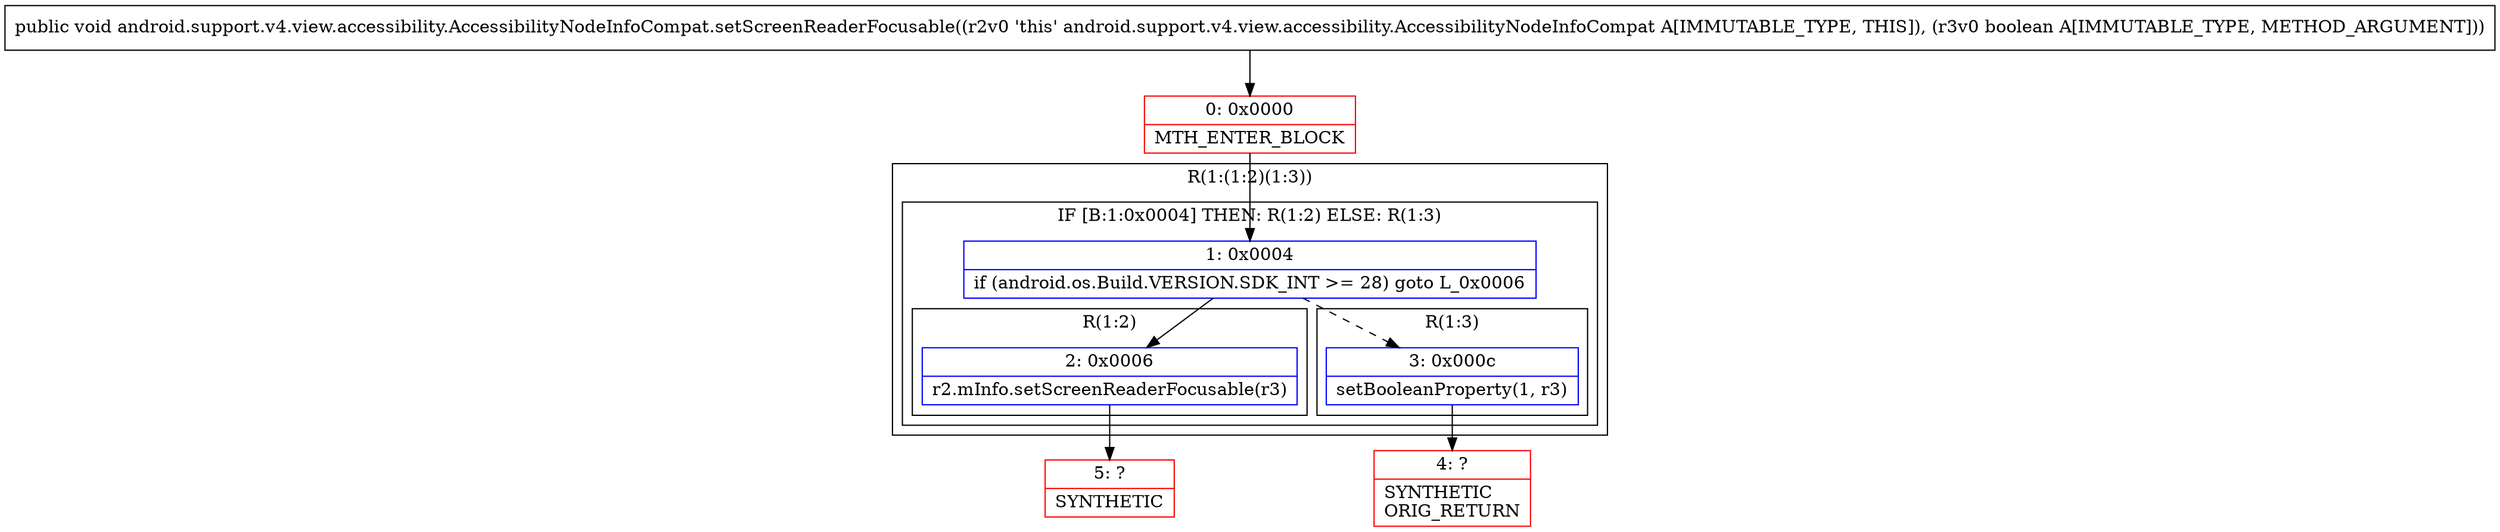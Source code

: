 digraph "CFG forandroid.support.v4.view.accessibility.AccessibilityNodeInfoCompat.setScreenReaderFocusable(Z)V" {
subgraph cluster_Region_1951116185 {
label = "R(1:(1:2)(1:3))";
node [shape=record,color=blue];
subgraph cluster_IfRegion_1477145086 {
label = "IF [B:1:0x0004] THEN: R(1:2) ELSE: R(1:3)";
node [shape=record,color=blue];
Node_1 [shape=record,label="{1\:\ 0x0004|if (android.os.Build.VERSION.SDK_INT \>= 28) goto L_0x0006\l}"];
subgraph cluster_Region_1267476670 {
label = "R(1:2)";
node [shape=record,color=blue];
Node_2 [shape=record,label="{2\:\ 0x0006|r2.mInfo.setScreenReaderFocusable(r3)\l}"];
}
subgraph cluster_Region_1954677204 {
label = "R(1:3)";
node [shape=record,color=blue];
Node_3 [shape=record,label="{3\:\ 0x000c|setBooleanProperty(1, r3)\l}"];
}
}
}
Node_0 [shape=record,color=red,label="{0\:\ 0x0000|MTH_ENTER_BLOCK\l}"];
Node_4 [shape=record,color=red,label="{4\:\ ?|SYNTHETIC\lORIG_RETURN\l}"];
Node_5 [shape=record,color=red,label="{5\:\ ?|SYNTHETIC\l}"];
MethodNode[shape=record,label="{public void android.support.v4.view.accessibility.AccessibilityNodeInfoCompat.setScreenReaderFocusable((r2v0 'this' android.support.v4.view.accessibility.AccessibilityNodeInfoCompat A[IMMUTABLE_TYPE, THIS]), (r3v0 boolean A[IMMUTABLE_TYPE, METHOD_ARGUMENT])) }"];
MethodNode -> Node_0;
Node_1 -> Node_2;
Node_1 -> Node_3[style=dashed];
Node_2 -> Node_5;
Node_3 -> Node_4;
Node_0 -> Node_1;
}

